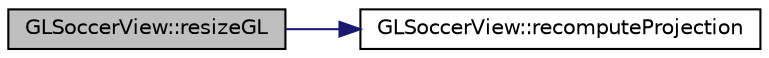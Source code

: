 digraph "GLSoccerView::resizeGL"
{
 // INTERACTIVE_SVG=YES
  edge [fontname="Helvetica",fontsize="10",labelfontname="Helvetica",labelfontsize="10"];
  node [fontname="Helvetica",fontsize="10",shape=record];
  rankdir="LR";
  Node1 [label="GLSoccerView::resizeGL",height=0.2,width=0.4,color="black", fillcolor="grey75", style="filled", fontcolor="black"];
  Node1 -> Node2 [color="midnightblue",fontsize="10",style="solid",fontname="Helvetica"];
  Node2 [label="GLSoccerView::recomputeProjection",height=0.2,width=0.4,color="black", fillcolor="white", style="filled",URL="$da/d65/class_g_l_soccer_view.html#a28a0c387a899b4ba56b624818aefe107"];
}
